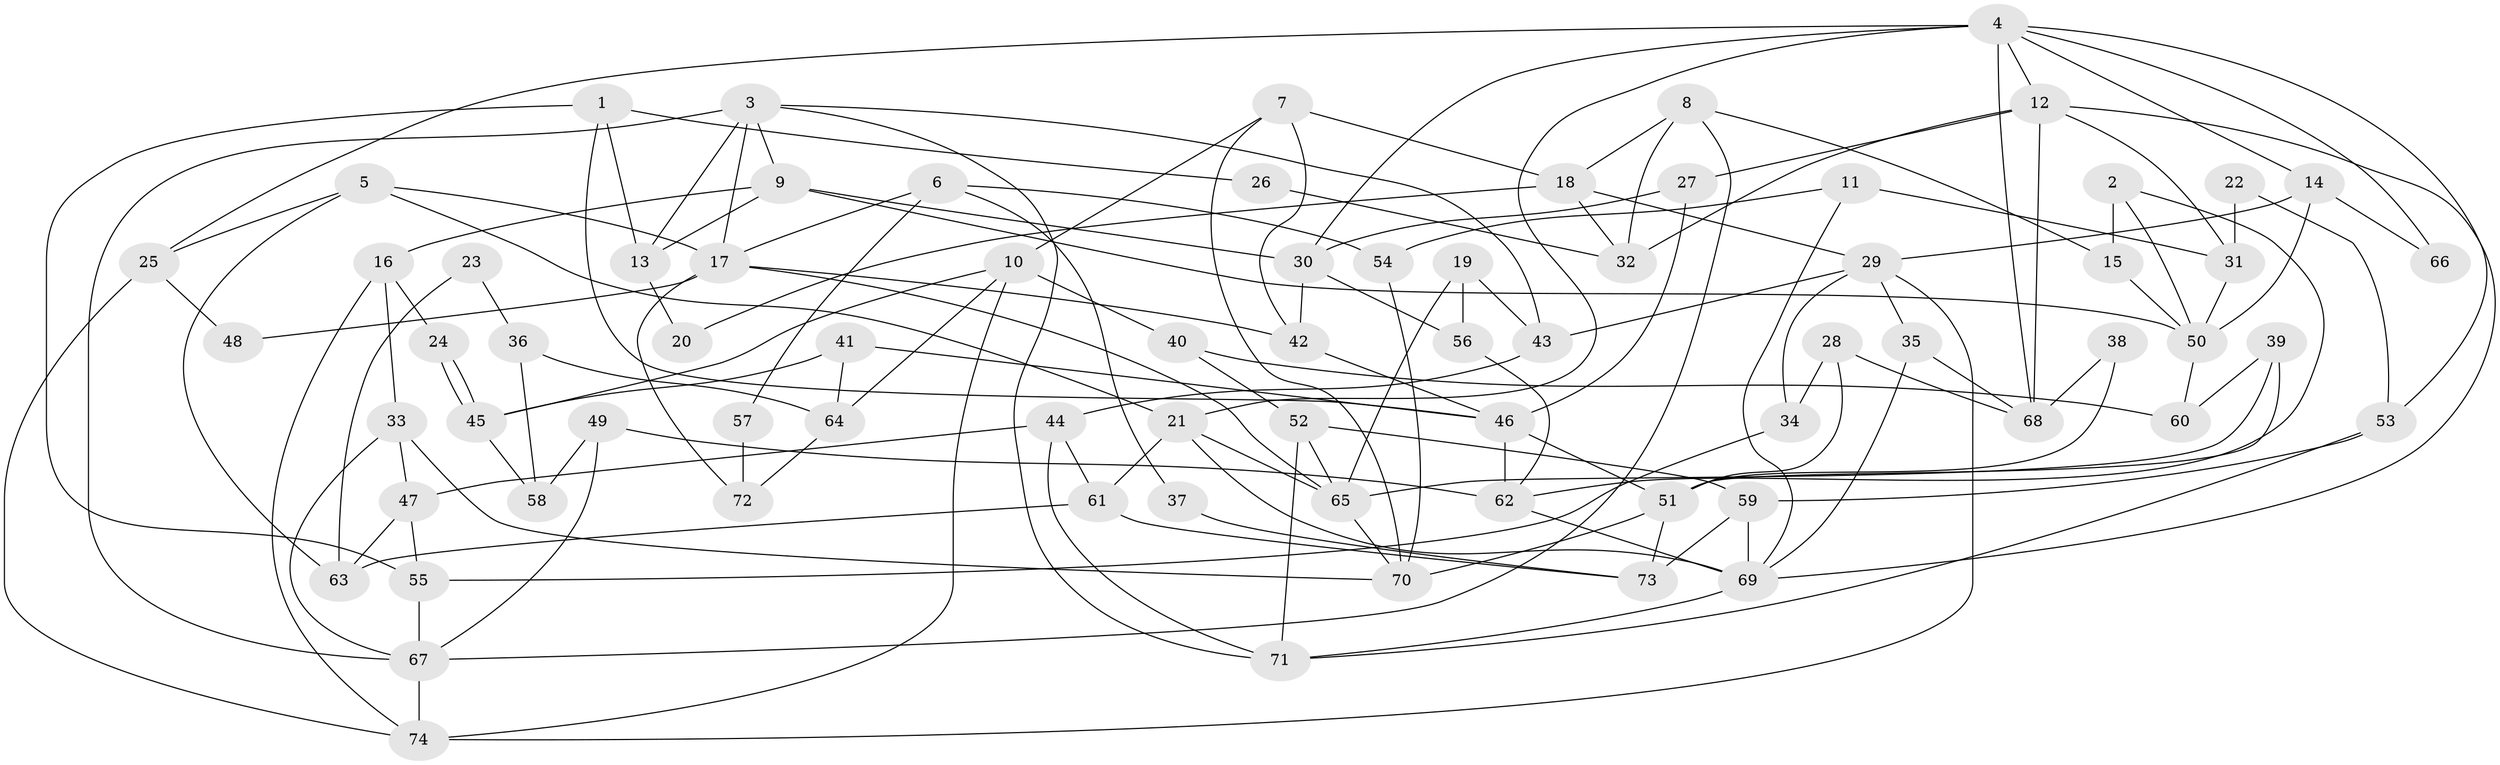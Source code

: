 // coarse degree distribution, {3: 0.16666666666666666, 12: 0.041666666666666664, 6: 0.125, 7: 0.125, 5: 0.16666666666666666, 4: 0.125, 11: 0.041666666666666664, 9: 0.041666666666666664, 8: 0.125, 1: 0.041666666666666664}
// Generated by graph-tools (version 1.1) at 2025/50/03/04/25 22:50:47]
// undirected, 74 vertices, 148 edges
graph export_dot {
  node [color=gray90,style=filled];
  1;
  2;
  3;
  4;
  5;
  6;
  7;
  8;
  9;
  10;
  11;
  12;
  13;
  14;
  15;
  16;
  17;
  18;
  19;
  20;
  21;
  22;
  23;
  24;
  25;
  26;
  27;
  28;
  29;
  30;
  31;
  32;
  33;
  34;
  35;
  36;
  37;
  38;
  39;
  40;
  41;
  42;
  43;
  44;
  45;
  46;
  47;
  48;
  49;
  50;
  51;
  52;
  53;
  54;
  55;
  56;
  57;
  58;
  59;
  60;
  61;
  62;
  63;
  64;
  65;
  66;
  67;
  68;
  69;
  70;
  71;
  72;
  73;
  74;
  1 -- 46;
  1 -- 13;
  1 -- 26;
  1 -- 55;
  2 -- 50;
  2 -- 62;
  2 -- 15;
  3 -- 71;
  3 -- 67;
  3 -- 9;
  3 -- 13;
  3 -- 17;
  3 -- 43;
  4 -- 25;
  4 -- 68;
  4 -- 12;
  4 -- 14;
  4 -- 21;
  4 -- 30;
  4 -- 53;
  4 -- 66;
  5 -- 21;
  5 -- 17;
  5 -- 25;
  5 -- 63;
  6 -- 17;
  6 -- 54;
  6 -- 37;
  6 -- 57;
  7 -- 70;
  7 -- 42;
  7 -- 10;
  7 -- 18;
  8 -- 18;
  8 -- 67;
  8 -- 15;
  8 -- 32;
  9 -- 50;
  9 -- 13;
  9 -- 16;
  9 -- 30;
  10 -- 74;
  10 -- 40;
  10 -- 45;
  10 -- 64;
  11 -- 31;
  11 -- 69;
  11 -- 54;
  12 -- 69;
  12 -- 27;
  12 -- 31;
  12 -- 32;
  12 -- 68;
  13 -- 20;
  14 -- 50;
  14 -- 29;
  14 -- 66;
  15 -- 50;
  16 -- 74;
  16 -- 24;
  16 -- 33;
  17 -- 42;
  17 -- 48;
  17 -- 65;
  17 -- 72;
  18 -- 32;
  18 -- 20;
  18 -- 29;
  19 -- 43;
  19 -- 65;
  19 -- 56;
  21 -- 69;
  21 -- 61;
  21 -- 65;
  22 -- 31;
  22 -- 53;
  23 -- 63;
  23 -- 36;
  24 -- 45;
  24 -- 45;
  25 -- 74;
  25 -- 48;
  26 -- 32;
  27 -- 30;
  27 -- 46;
  28 -- 34;
  28 -- 68;
  28 -- 51;
  29 -- 34;
  29 -- 35;
  29 -- 43;
  29 -- 74;
  30 -- 42;
  30 -- 56;
  31 -- 50;
  33 -- 70;
  33 -- 47;
  33 -- 67;
  34 -- 55;
  35 -- 69;
  35 -- 68;
  36 -- 64;
  36 -- 58;
  37 -- 73;
  38 -- 68;
  38 -- 51;
  39 -- 65;
  39 -- 51;
  39 -- 60;
  40 -- 52;
  40 -- 60;
  41 -- 46;
  41 -- 45;
  41 -- 64;
  42 -- 46;
  43 -- 44;
  44 -- 47;
  44 -- 61;
  44 -- 71;
  45 -- 58;
  46 -- 51;
  46 -- 62;
  47 -- 63;
  47 -- 55;
  49 -- 67;
  49 -- 62;
  49 -- 58;
  50 -- 60;
  51 -- 73;
  51 -- 70;
  52 -- 65;
  52 -- 59;
  52 -- 71;
  53 -- 71;
  53 -- 59;
  54 -- 70;
  55 -- 67;
  56 -- 62;
  57 -- 72;
  59 -- 69;
  59 -- 73;
  61 -- 63;
  61 -- 73;
  62 -- 69;
  64 -- 72;
  65 -- 70;
  67 -- 74;
  69 -- 71;
}
